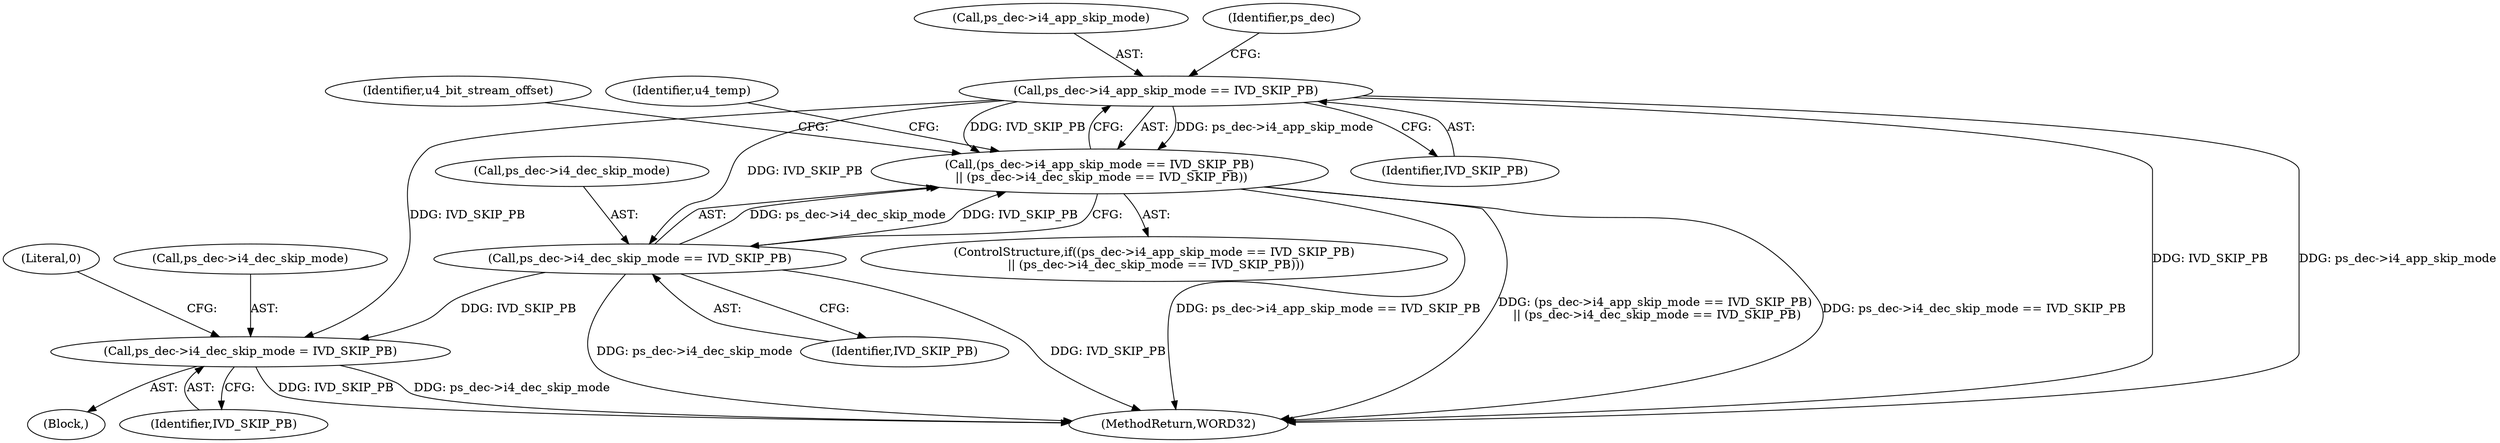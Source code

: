 digraph "0_Android_a78887bcffbc2995cf9ed72e0697acf560875e9e_2@pointer" {
"1000320" [label="(Call,ps_dec->i4_app_skip_mode == IVD_SKIP_PB)"];
"1000319" [label="(Call,(ps_dec->i4_app_skip_mode == IVD_SKIP_PB)\n || (ps_dec->i4_dec_skip_mode == IVD_SKIP_PB))"];
"1000325" [label="(Call,ps_dec->i4_dec_skip_mode == IVD_SKIP_PB)"];
"1000399" [label="(Call,ps_dec->i4_dec_skip_mode = IVD_SKIP_PB)"];
"1000333" [label="(Identifier,u4_bit_stream_offset)"];
"1000403" [label="(Identifier,IVD_SKIP_PB)"];
"1000400" [label="(Call,ps_dec->i4_dec_skip_mode)"];
"1000326" [label="(Call,ps_dec->i4_dec_skip_mode)"];
"1000318" [label="(ControlStructure,if((ps_dec->i4_app_skip_mode == IVD_SKIP_PB)\n || (ps_dec->i4_dec_skip_mode == IVD_SKIP_PB)))"];
"1000405" [label="(Literal,0)"];
"1000321" [label="(Call,ps_dec->i4_app_skip_mode)"];
"1002571" [label="(MethodReturn,WORD32)"];
"1000423" [label="(Identifier,u4_temp)"];
"1000329" [label="(Identifier,IVD_SKIP_PB)"];
"1000393" [label="(Block,)"];
"1000320" [label="(Call,ps_dec->i4_app_skip_mode == IVD_SKIP_PB)"];
"1000325" [label="(Call,ps_dec->i4_dec_skip_mode == IVD_SKIP_PB)"];
"1000324" [label="(Identifier,IVD_SKIP_PB)"];
"1000319" [label="(Call,(ps_dec->i4_app_skip_mode == IVD_SKIP_PB)\n || (ps_dec->i4_dec_skip_mode == IVD_SKIP_PB))"];
"1000327" [label="(Identifier,ps_dec)"];
"1000399" [label="(Call,ps_dec->i4_dec_skip_mode = IVD_SKIP_PB)"];
"1000320" -> "1000319"  [label="AST: "];
"1000320" -> "1000324"  [label="CFG: "];
"1000321" -> "1000320"  [label="AST: "];
"1000324" -> "1000320"  [label="AST: "];
"1000327" -> "1000320"  [label="CFG: "];
"1000319" -> "1000320"  [label="CFG: "];
"1000320" -> "1002571"  [label="DDG: IVD_SKIP_PB"];
"1000320" -> "1002571"  [label="DDG: ps_dec->i4_app_skip_mode"];
"1000320" -> "1000319"  [label="DDG: ps_dec->i4_app_skip_mode"];
"1000320" -> "1000319"  [label="DDG: IVD_SKIP_PB"];
"1000320" -> "1000325"  [label="DDG: IVD_SKIP_PB"];
"1000320" -> "1000399"  [label="DDG: IVD_SKIP_PB"];
"1000319" -> "1000318"  [label="AST: "];
"1000319" -> "1000325"  [label="CFG: "];
"1000325" -> "1000319"  [label="AST: "];
"1000333" -> "1000319"  [label="CFG: "];
"1000423" -> "1000319"  [label="CFG: "];
"1000319" -> "1002571"  [label="DDG: (ps_dec->i4_app_skip_mode == IVD_SKIP_PB)\n || (ps_dec->i4_dec_skip_mode == IVD_SKIP_PB)"];
"1000319" -> "1002571"  [label="DDG: ps_dec->i4_dec_skip_mode == IVD_SKIP_PB"];
"1000319" -> "1002571"  [label="DDG: ps_dec->i4_app_skip_mode == IVD_SKIP_PB"];
"1000325" -> "1000319"  [label="DDG: ps_dec->i4_dec_skip_mode"];
"1000325" -> "1000319"  [label="DDG: IVD_SKIP_PB"];
"1000325" -> "1000329"  [label="CFG: "];
"1000326" -> "1000325"  [label="AST: "];
"1000329" -> "1000325"  [label="AST: "];
"1000325" -> "1002571"  [label="DDG: ps_dec->i4_dec_skip_mode"];
"1000325" -> "1002571"  [label="DDG: IVD_SKIP_PB"];
"1000325" -> "1000399"  [label="DDG: IVD_SKIP_PB"];
"1000399" -> "1000393"  [label="AST: "];
"1000399" -> "1000403"  [label="CFG: "];
"1000400" -> "1000399"  [label="AST: "];
"1000403" -> "1000399"  [label="AST: "];
"1000405" -> "1000399"  [label="CFG: "];
"1000399" -> "1002571"  [label="DDG: IVD_SKIP_PB"];
"1000399" -> "1002571"  [label="DDG: ps_dec->i4_dec_skip_mode"];
}
